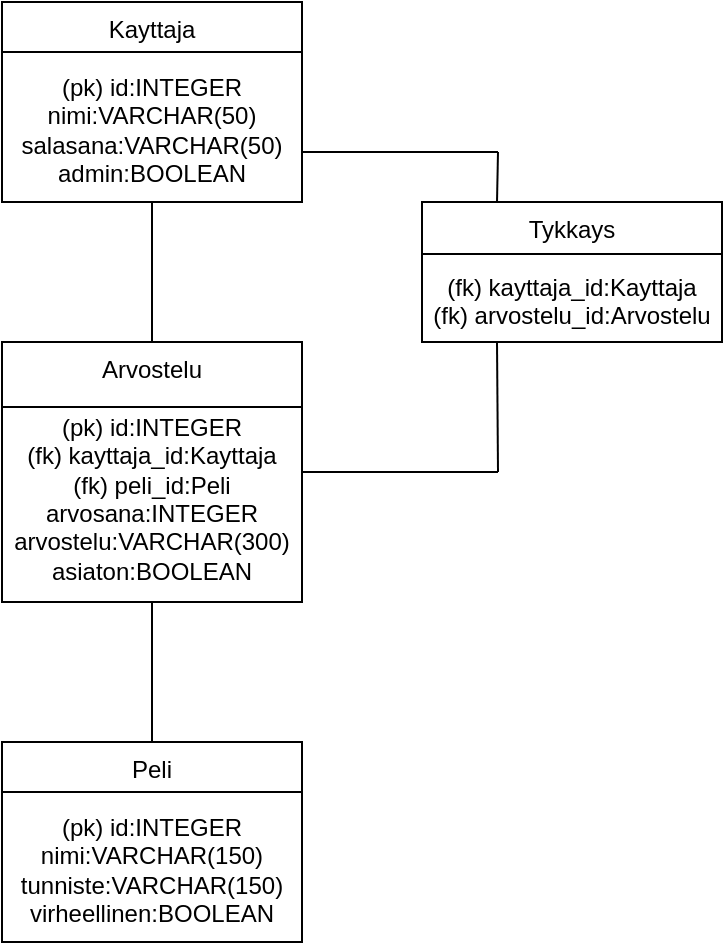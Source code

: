 <mxfile version="10.5.9" type="device"><diagram id="iKK4f_3Mg26iqZN4JN6Q" name="Page-1"><mxGraphModel dx="1010" dy="555" grid="1" gridSize="10" guides="1" tooltips="1" connect="1" arrows="1" fold="1" page="1" pageScale="1" pageWidth="827" pageHeight="1169" math="0" shadow="0"><root><mxCell id="0"/><mxCell id="1" parent="0"/><mxCell id="tbrKcX_FpQ66QR-MerFp-1" value="&lt;div&gt;Kayttaja&lt;/div&gt;&lt;div&gt;&lt;br&gt;&lt;/div&gt;&lt;div&gt;(pk) id:INTEGER&lt;/div&gt;&lt;div&gt;nimi:VARCHAR(50)&lt;/div&gt;&lt;div&gt;salasana:VARCHAR(50)&lt;/div&gt;&lt;div&gt;admin:BOOLEAN&lt;br&gt;&lt;/div&gt;" style="rounded=0;whiteSpace=wrap;html=1;verticalAlign=top;" parent="1" vertex="1"><mxGeometry x="190" y="100" width="150" height="100" as="geometry"/></mxCell><mxCell id="tbrKcX_FpQ66QR-MerFp-2" value="&lt;div&gt;Arvostelu&lt;/div&gt;&lt;div&gt;&lt;br&gt;&lt;/div&gt;&lt;div&gt;(pk) id:INTEGER&lt;br&gt;&lt;/div&gt;&lt;div&gt;(fk) kayttaja_id:Kayttaja&lt;/div&gt;&lt;div&gt;(fk) peli_id:Peli&lt;br&gt;&lt;/div&gt;&lt;div&gt;arvosana:INTEGER&lt;/div&gt;&lt;div&gt;arvostelu:VARCHAR(300)&lt;br&gt;&lt;/div&gt;&lt;div&gt;asiaton:BOOLEAN&lt;br&gt;&lt;/div&gt;" style="rounded=0;whiteSpace=wrap;html=1;verticalAlign=top;" parent="1" vertex="1"><mxGeometry x="190" y="270" width="150" height="130" as="geometry"/></mxCell><mxCell id="tbrKcX_FpQ66QR-MerFp-3" value="&lt;div&gt;Peli&lt;br&gt;&lt;/div&gt;&lt;div&gt;&lt;br&gt;&lt;/div&gt;&lt;div&gt;(pk) id:INTEGER&lt;/div&gt;&lt;div&gt;nimi:VARCHAR(150)&lt;/div&gt;&lt;div&gt;tunniste:VARCHAR(150)&lt;/div&gt;&lt;div&gt;virheellinen:BOOLEAN&lt;br&gt;&lt;/div&gt;" style="rounded=0;whiteSpace=wrap;html=1;verticalAlign=top;" parent="1" vertex="1"><mxGeometry x="190" y="470" width="150" height="100" as="geometry"/></mxCell><mxCell id="tbrKcX_FpQ66QR-MerFp-4" value="" style="endArrow=none;html=1;entryX=1;entryY=0.25;entryDx=0;entryDy=0;exitX=0;exitY=0.25;exitDx=0;exitDy=0;" parent="1" source="tbrKcX_FpQ66QR-MerFp-1" target="tbrKcX_FpQ66QR-MerFp-1" edge="1"><mxGeometry width="50" height="50" relative="1" as="geometry"><mxPoint x="190" y="640" as="sourcePoint"/><mxPoint x="240" y="590" as="targetPoint"/></mxGeometry></mxCell><mxCell id="tbrKcX_FpQ66QR-MerFp-5" value="" style="endArrow=none;html=1;entryX=1;entryY=0.25;entryDx=0;entryDy=0;exitX=0;exitY=0.25;exitDx=0;exitDy=0;" parent="1" source="tbrKcX_FpQ66QR-MerFp-2" target="tbrKcX_FpQ66QR-MerFp-2" edge="1"><mxGeometry width="50" height="50" relative="1" as="geometry"><mxPoint x="200" y="650" as="sourcePoint"/><mxPoint x="250" y="600" as="targetPoint"/></mxGeometry></mxCell><mxCell id="tbrKcX_FpQ66QR-MerFp-6" value="" style="endArrow=none;html=1;entryX=0.5;entryY=1;entryDx=0;entryDy=0;exitX=0.5;exitY=0;exitDx=0;exitDy=0;" parent="1" source="tbrKcX_FpQ66QR-MerFp-3" target="tbrKcX_FpQ66QR-MerFp-2" edge="1"><mxGeometry width="50" height="50" relative="1" as="geometry"><mxPoint x="210" y="660" as="sourcePoint"/><mxPoint x="260" y="610" as="targetPoint"/></mxGeometry></mxCell><mxCell id="tbrKcX_FpQ66QR-MerFp-7" value="" style="endArrow=none;html=1;entryX=0.5;entryY=1;entryDx=0;entryDy=0;exitX=0.5;exitY=0;exitDx=0;exitDy=0;" parent="1" source="tbrKcX_FpQ66QR-MerFp-2" target="tbrKcX_FpQ66QR-MerFp-1" edge="1"><mxGeometry width="50" height="50" relative="1" as="geometry"><mxPoint x="220" y="670" as="sourcePoint"/><mxPoint x="270" y="620" as="targetPoint"/></mxGeometry></mxCell><mxCell id="tbrKcX_FpQ66QR-MerFp-8" value="" style="endArrow=none;html=1;entryX=1;entryY=0.25;entryDx=0;entryDy=0;exitX=0;exitY=0.25;exitDx=0;exitDy=0;" parent="1" source="tbrKcX_FpQ66QR-MerFp-3" target="tbrKcX_FpQ66QR-MerFp-3" edge="1"><mxGeometry width="50" height="50" relative="1" as="geometry"><mxPoint x="230" y="680" as="sourcePoint"/><mxPoint x="280" y="630" as="targetPoint"/></mxGeometry></mxCell><mxCell id="8JVokLhDnwrn_sFIA38S-1" value="&lt;div&gt;Tykkays&lt;/div&gt;&lt;div&gt;&lt;br&gt;&lt;/div&gt;&lt;div&gt;(fk) kayttaja_id:Kayttaja&lt;br&gt;&lt;/div&gt;&lt;div&gt;(fk) arvostelu_id:Arvostelu&lt;br&gt;&lt;/div&gt;&lt;div&gt;&lt;br&gt;&lt;/div&gt;" style="rounded=0;whiteSpace=wrap;html=1;verticalAlign=top;" vertex="1" parent="1"><mxGeometry x="400" y="200" width="150" height="70" as="geometry"/></mxCell><mxCell id="8JVokLhDnwrn_sFIA38S-2" value="" style="endArrow=none;html=1;entryX=1;entryY=0.75;entryDx=0;entryDy=0;" edge="1" parent="1" target="tbrKcX_FpQ66QR-MerFp-1"><mxGeometry width="50" height="50" relative="1" as="geometry"><mxPoint x="438" y="175" as="sourcePoint"/><mxPoint x="240" y="590" as="targetPoint"/></mxGeometry></mxCell><mxCell id="8JVokLhDnwrn_sFIA38S-3" value="" style="endArrow=none;html=1;entryX=0.25;entryY=0;entryDx=0;entryDy=0;" edge="1" parent="1" target="8JVokLhDnwrn_sFIA38S-1"><mxGeometry width="50" height="50" relative="1" as="geometry"><mxPoint x="438" y="175" as="sourcePoint"/><mxPoint x="240" y="590" as="targetPoint"/></mxGeometry></mxCell><mxCell id="8JVokLhDnwrn_sFIA38S-4" value="" style="endArrow=none;html=1;entryX=1;entryY=0.5;entryDx=0;entryDy=0;" edge="1" parent="1" target="tbrKcX_FpQ66QR-MerFp-2"><mxGeometry width="50" height="50" relative="1" as="geometry"><mxPoint x="438" y="335" as="sourcePoint"/><mxPoint x="240" y="590" as="targetPoint"/></mxGeometry></mxCell><mxCell id="8JVokLhDnwrn_sFIA38S-5" value="" style="endArrow=none;html=1;entryX=0.25;entryY=1;entryDx=0;entryDy=0;" edge="1" parent="1" target="8JVokLhDnwrn_sFIA38S-1"><mxGeometry width="50" height="50" relative="1" as="geometry"><mxPoint x="438" y="335" as="sourcePoint"/><mxPoint x="240" y="590" as="targetPoint"/></mxGeometry></mxCell><mxCell id="8JVokLhDnwrn_sFIA38S-6" value="" style="endArrow=none;html=1;entryX=1;entryY=0.25;entryDx=0;entryDy=0;exitX=0;exitY=0.25;exitDx=0;exitDy=0;" edge="1" parent="1"><mxGeometry width="50" height="50" relative="1" as="geometry"><mxPoint x="400" y="226" as="sourcePoint"/><mxPoint x="550" y="226" as="targetPoint"/></mxGeometry></mxCell></root></mxGraphModel></diagram></mxfile>